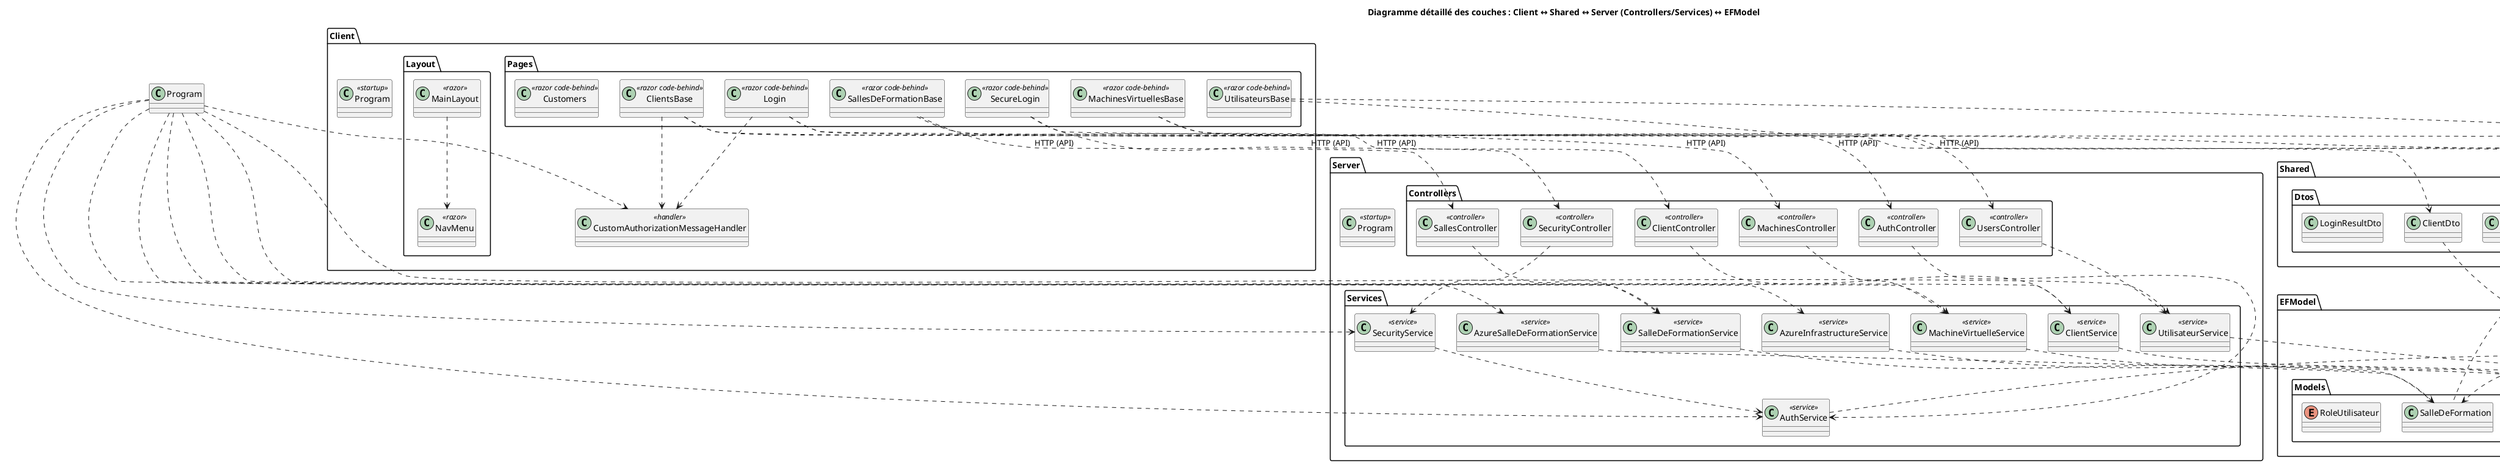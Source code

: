 @startuml
title Diagramme détaillé des couches : Client ↔ Shared ↔ Server (Controllers/Services) ↔ EFModel

' === PACKAGES CLIENT ===
package "Client" {
    package "Pages" {
        class ClientsBase <<razor code-behind>>
        class UtilisateursBase <<razor code-behind>>
        class SallesDeFormationBase <<razor code-behind>>
        class MachinesVirtuellesBase <<razor code-behind>>
        class Login <<razor code-behind>>
        class SecureLogin <<razor code-behind>>
        class Customers <<razor code-behind>>
        ' ...autres pages Razor...
    }
    package "Layout" {
        class MainLayout <<razor>>
        class NavMenu <<razor>>
    }
    class Program <<startup>>
    class CustomAuthorizationMessageHandler <<handler>>
}

' === PACKAGES SHARED ===
package "Shared" {
    package "Dtos" {
        class ClientDto
        class UtilisateurDto
        class SalleDeFormationDto
        class MachineVirtuelleDto
        class FactureDto
        class ProvisionningResultDto
        class LoginDto
        class LoginResultDto
        ' ...autres DTOs...
    }
}

' === PACKAGES SERVER ===
package "Server" {
    package "Controllers" {
        class AuthController <<controller>>
        class ClientController <<controller>>
        class UsersController <<controller>>
        class SallesController <<controller>>
        class MachinesController <<controller>>
        class SecurityController <<controller>>
        ' ...autres controllers...
    }
    package "Services" {
        class AuthService <<service>>
        class ClientService <<service>>
        class UtilisateurService <<service>>
        class SalleDeFormationService <<service>>
        class MachineVirtuelleService <<service>>
        class SecurityService <<service>>
        class AzureInfrastructureService <<service>>
        class AzureSalleDeFormationService <<service>>
        ' ...autres services...
    }
    class Program <<startup>>
}

' === PACKAGES EFModel ===
package "EFModel" {
    package "Models" {
        class Client
        class Utilisateur
        class SalleDeFormation
        class MachineVirtuelle
        class Facture
        class ProvisionningVM
        enum RoleUtilisateur
    }
    class EClassRoomDbContext
    class EClassRoomDbContextFactory
}

' === RELATIONS CLIENT <-> SHARED <-> SERVER <-> EFModel ===

' Client <-> Shared DTOs
ClientsBase ..> Shared.Dtos.ClientDto
UtilisateursBase ..> Shared.Dtos.UtilisateurDto
SallesDeFormationBase ..> Shared.Dtos.SalleDeFormationDto
MachinesVirtuellesBase ..> Shared.Dtos.MachineVirtuelleDto
Login ..> Shared.Dtos.LoginDto
SecureLogin ..> Shared.Dtos.LoginDto

' Razor pages utilisent HttpClient (avec handler)
ClientsBase ..> CustomAuthorizationMessageHandler
Login ..> CustomAuthorizationMessageHandler

' Client appelle les contrôleurs via HTTP (API REST)
ClientsBase ..> Server.Controllers.ClientController : HTTP (API)
UtilisateursBase ..> Server.Controllers.UsersController : HTTP (API)
SallesDeFormationBase ..> Server.Controllers.SallesController : HTTP (API)
MachinesVirtuellesBase ..> Server.Controllers.MachinesController : HTTP (API)
Login ..> Server.Controllers.AuthController : HTTP (API)
SecureLogin ..> Server.Controllers.SecurityController : HTTP (API)

' Controllers utilisent les services
Server.Controllers.ClientController ..> Server.Services.ClientService
Server.Controllers.UsersController ..> Server.Services.UtilisateurService
Server.Controllers.SallesController ..> Server.Services.SalleDeFormationService
Server.Controllers.MachinesController ..> Server.Services.MachineVirtuelleService
Server.Controllers.AuthController ..> Server.Services.AuthService
Server.Controllers.SecurityController ..> Server.Services.SecurityService

' Services utilisent EFModel (DbContext ou entités)
Server.Services.ClientService ..> EFModel.Models.Client
Server.Services.UtilisateurService ..> EFModel.Models.Utilisateur
Server.Services.SalleDeFormationService ..> EFModel.Models.SalleDeFormation
Server.Services.MachineVirtuelleService ..> EFModel.Models.MachineVirtuelle
Server.Services.AuthService ..> EFModel.Models.Utilisateur
Server.Services.SecurityService ..> Server.Services.AuthService
Server.Services.AzureInfrastructureService ..> EFModel.Models.MachineVirtuelle
Server.Services.AzureSalleDeFormationService ..> EFModel.Models.SalleDeFormation

' DTOs <-> Entities
Shared.Dtos.ClientDto .. EFModel.Models.Client
Shared.Dtos.UtilisateurDto .. EFModel.Models.Utilisateur
Shared.Dtos.SalleDeFormationDto .. EFModel.Models.SalleDeFormation
Shared.Dtos.MachineVirtuelleDto .. EFModel.Models.MachineVirtuelle
Shared.Dtos.FactureDto .. EFModel.Models.Facture

' DbContext
EClassRoomDbContext ..> EFModel.Models.Client
EClassRoomDbContext ..> EFModel.Models.Utilisateur
EClassRoomDbContext ..> EFModel.Models.SalleDeFormation
EClassRoomDbContext ..> EFModel.Models.MachineVirtuelle
EClassRoomDbContext ..> EFModel.Models.Facture
EClassRoomDbContext ..> EFModel.Models.ProvisionningVM

' Startup
Program ..> CustomAuthorizationMessageHandler
Program ..> Server.Services.AuthService
Program ..> Server.Services.ClientService
Program ..> Server.Services.UtilisateurService
Program ..> Server.Services.SalleDeFormationService
Program ..> Server.Services.MachineVirtuelleService
Program ..> Server.Services.SecurityService
Program ..> Server.Services.AzureInfrastructureService
Program ..> Server.Services.AzureSalleDeFormationService

' Layout
MainLayout ..> NavMenu

@enduml
